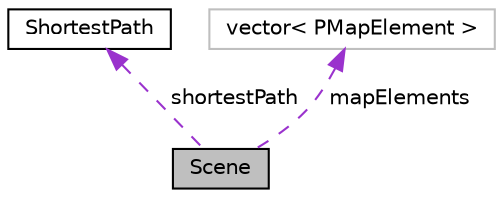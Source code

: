 digraph "Scene"
{
  edge [fontname="Helvetica",fontsize="10",labelfontname="Helvetica",labelfontsize="10"];
  node [fontname="Helvetica",fontsize="10",shape=record];
  Node1 [label="Scene",height=0.2,width=0.4,color="black", fillcolor="grey75", style="filled" fontcolor="black"];
  Node2 -> Node1 [dir="back",color="darkorchid3",fontsize="10",style="dashed",label=" shortestPath" ,fontname="Helvetica"];
  Node2 [label="ShortestPath",height=0.2,width=0.4,color="black", fillcolor="white", style="filled",URL="$class_shortest_path.html",tooltip="Klasa odpowiadająca za wyznaczanie najkrótszej ścieżki pomiędzy elementami o podanych ID..."];
  Node3 -> Node1 [dir="back",color="darkorchid3",fontsize="10",style="dashed",label=" mapElements" ,fontname="Helvetica"];
  Node3 [label="vector\< PMapElement \>",height=0.2,width=0.4,color="grey75", fillcolor="white", style="filled"];
}
